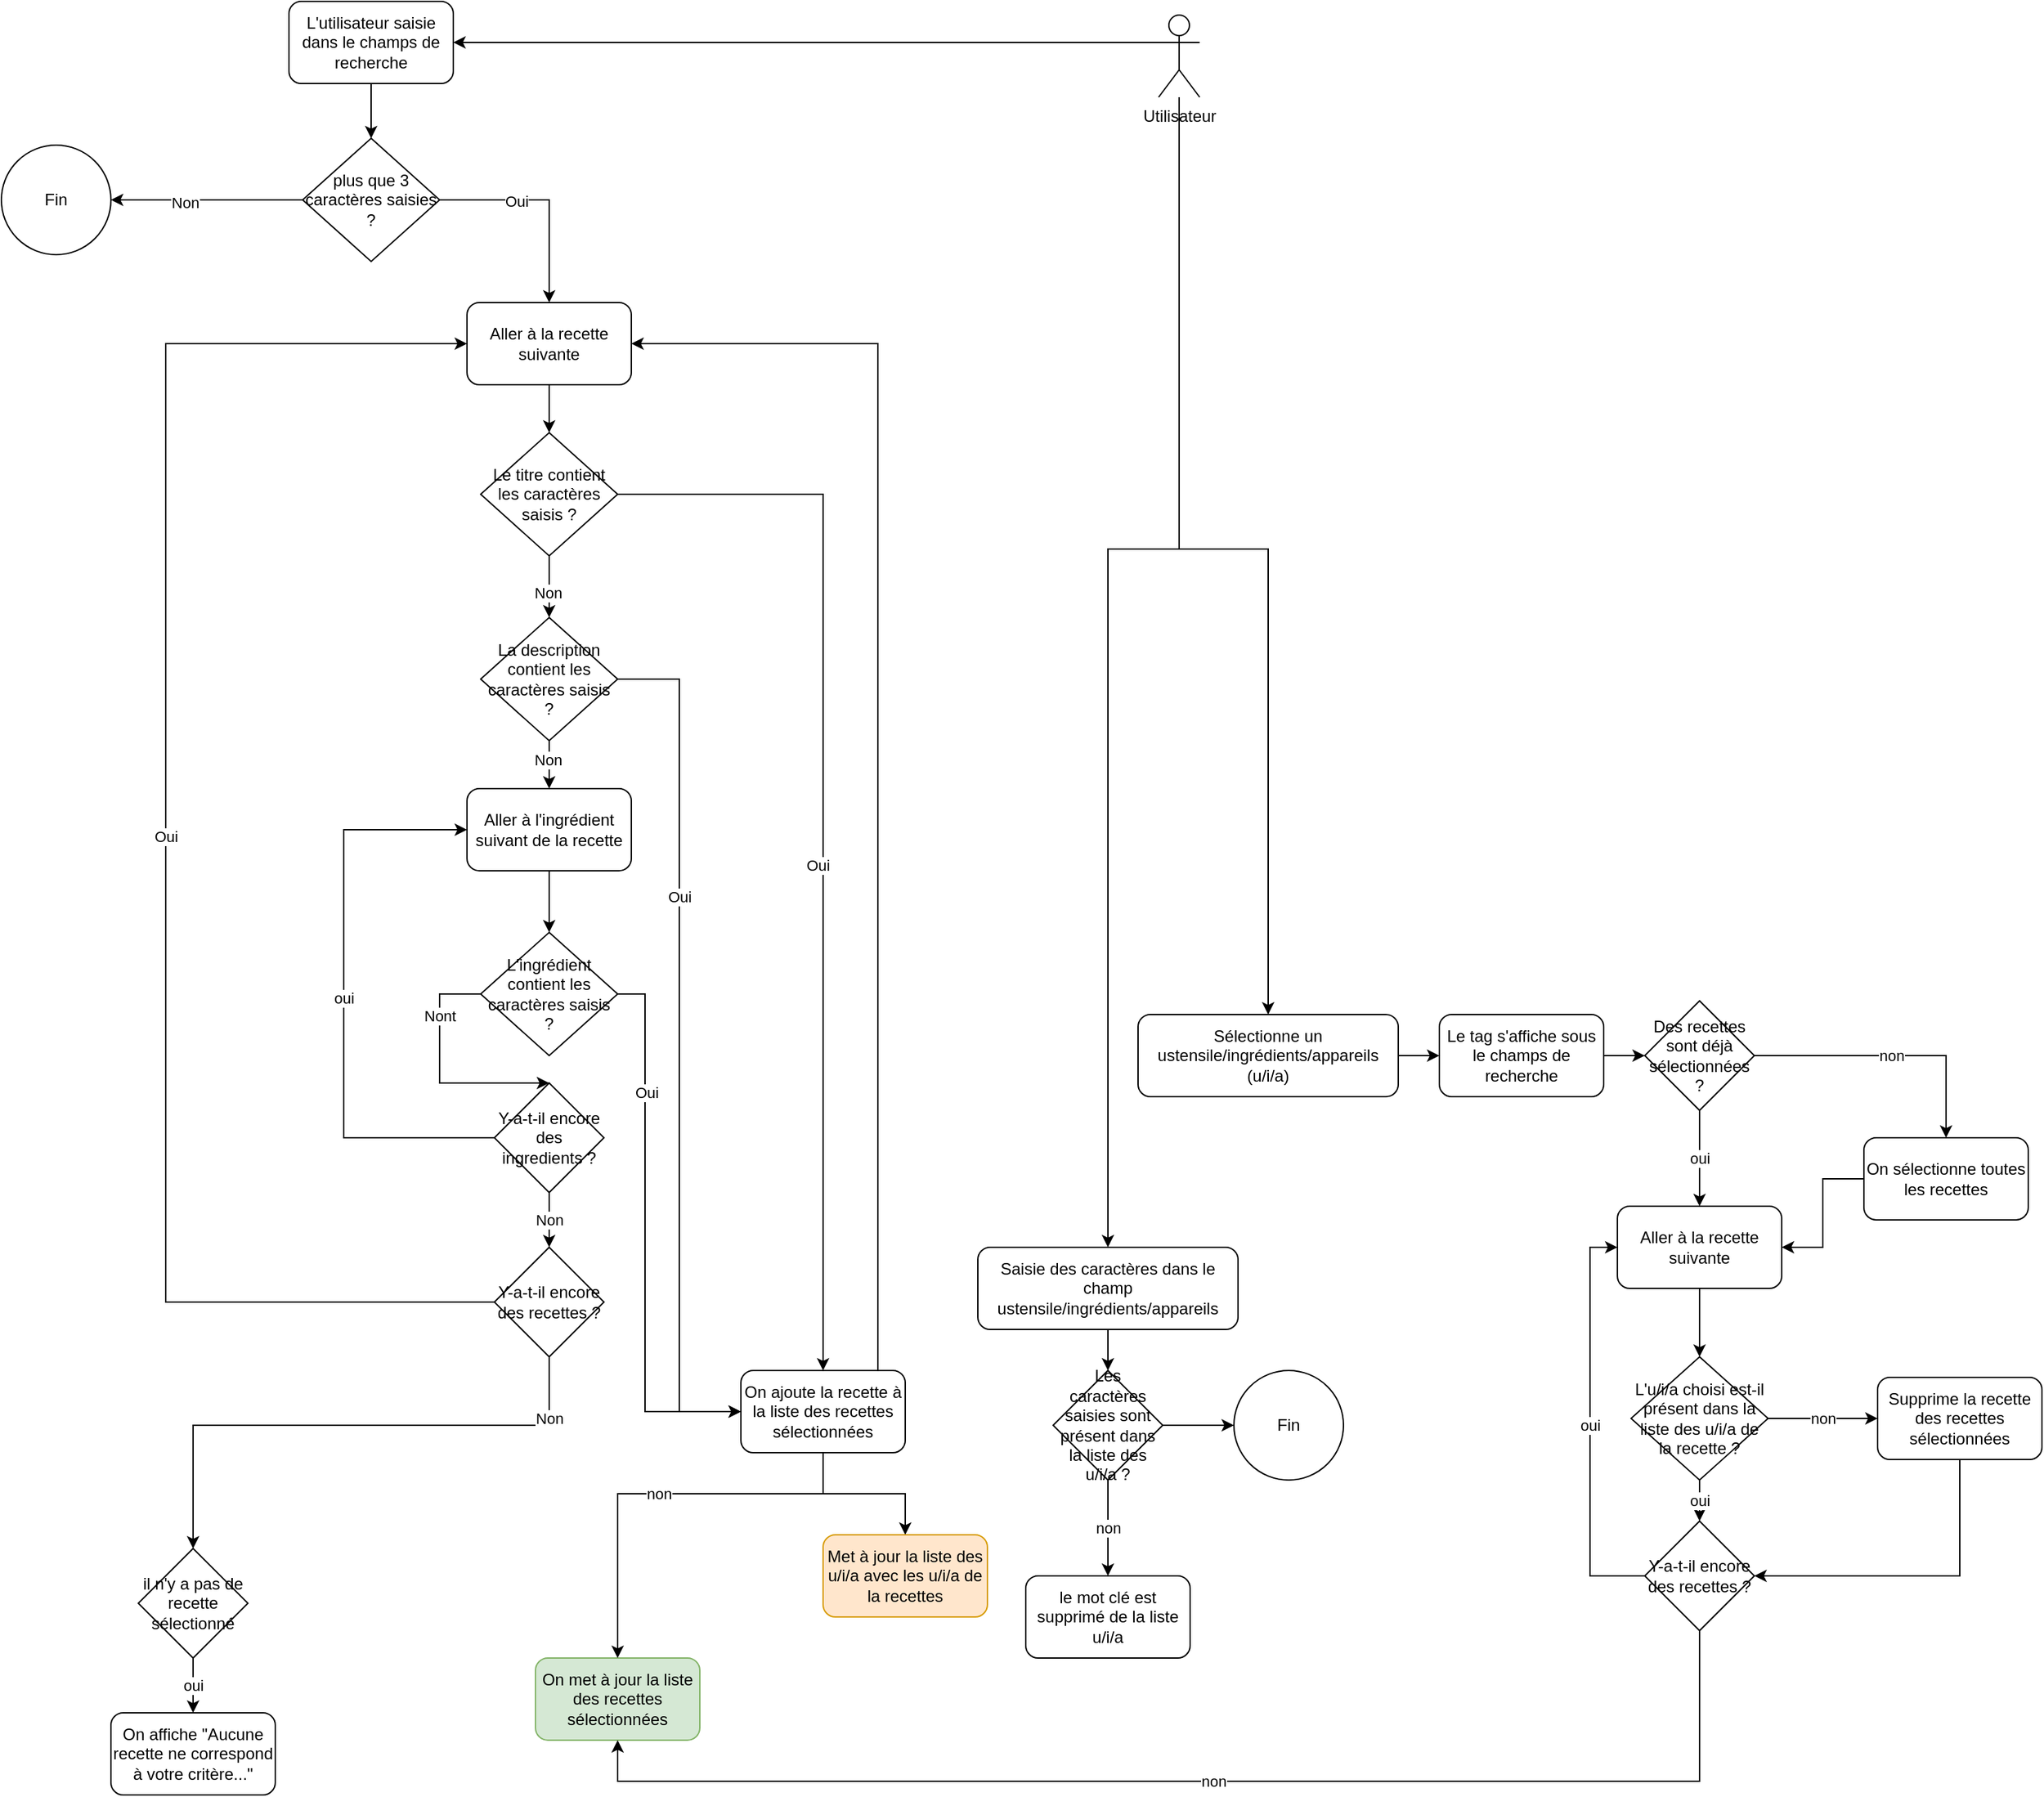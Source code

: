 <mxfile version="21.2.3" type="github">
  <diagram id="C5RBs43oDa-KdzZeNtuy" name="Page-1">
    <mxGraphModel dx="1615" dy="743" grid="1" gridSize="10" guides="1" tooltips="1" connect="1" arrows="1" fold="1" page="1" pageScale="1" pageWidth="827" pageHeight="1169" math="0" shadow="0">
      <root>
        <mxCell id="WIyWlLk6GJQsqaUBKTNV-0" />
        <mxCell id="WIyWlLk6GJQsqaUBKTNV-1" parent="WIyWlLk6GJQsqaUBKTNV-0" />
        <mxCell id="yxe5Q3Sf5L_R0xSFJ02G-0" value="L&#39;utilisateur saisie dans le champs de recherche" style="rounded=1;whiteSpace=wrap;html=1;" parent="WIyWlLk6GJQsqaUBKTNV-1" vertex="1">
          <mxGeometry x="350" y="10" width="120" height="60" as="geometry" />
        </mxCell>
        <mxCell id="yxe5Q3Sf5L_R0xSFJ02G-5" style="edgeStyle=orthogonalEdgeStyle;rounded=0;orthogonalLoop=1;jettySize=auto;html=1;entryX=1;entryY=0.5;entryDx=0;entryDy=0;" parent="WIyWlLk6GJQsqaUBKTNV-1" source="yxe5Q3Sf5L_R0xSFJ02G-1" target="cdySZ4cRYepUSvJREWyh-46" edge="1">
          <mxGeometry relative="1" as="geometry">
            <mxPoint x="170" y="1020" as="targetPoint" />
            <Array as="points">
              <mxPoint x="240" y="155" />
              <mxPoint x="240" y="155" />
            </Array>
          </mxGeometry>
        </mxCell>
        <mxCell id="yxe5Q3Sf5L_R0xSFJ02G-7" value="Non" style="edgeLabel;html=1;align=center;verticalAlign=middle;resizable=0;points=[];" parent="yxe5Q3Sf5L_R0xSFJ02G-5" vertex="1" connectable="0">
          <mxGeometry x="0.227" y="2" relative="1" as="geometry">
            <mxPoint as="offset" />
          </mxGeometry>
        </mxCell>
        <mxCell id="yxe5Q3Sf5L_R0xSFJ02G-6" style="edgeStyle=orthogonalEdgeStyle;rounded=0;orthogonalLoop=1;jettySize=auto;html=1;exitX=1;exitY=0.5;exitDx=0;exitDy=0;entryX=0.5;entryY=0;entryDx=0;entryDy=0;" parent="WIyWlLk6GJQsqaUBKTNV-1" source="yxe5Q3Sf5L_R0xSFJ02G-1" target="yxe5Q3Sf5L_R0xSFJ02G-10" edge="1">
          <mxGeometry relative="1" as="geometry">
            <mxPoint x="540" y="155" as="targetPoint" />
          </mxGeometry>
        </mxCell>
        <mxCell id="yxe5Q3Sf5L_R0xSFJ02G-8" value="Oui" style="edgeLabel;html=1;align=center;verticalAlign=middle;resizable=0;points=[];" parent="yxe5Q3Sf5L_R0xSFJ02G-6" vertex="1" connectable="0">
          <mxGeometry x="-0.28" y="-1" relative="1" as="geometry">
            <mxPoint as="offset" />
          </mxGeometry>
        </mxCell>
        <mxCell id="yxe5Q3Sf5L_R0xSFJ02G-1" value="plus que 3 caractères saisies ?" style="rhombus;whiteSpace=wrap;html=1;" parent="WIyWlLk6GJQsqaUBKTNV-1" vertex="1">
          <mxGeometry x="360" y="110" width="100" height="90" as="geometry" />
        </mxCell>
        <mxCell id="yxe5Q3Sf5L_R0xSFJ02G-2" value="" style="endArrow=classic;html=1;rounded=0;exitX=0.5;exitY=1;exitDx=0;exitDy=0;entryX=0.5;entryY=0;entryDx=0;entryDy=0;" parent="WIyWlLk6GJQsqaUBKTNV-1" source="yxe5Q3Sf5L_R0xSFJ02G-0" target="yxe5Q3Sf5L_R0xSFJ02G-1" edge="1">
          <mxGeometry width="50" height="50" relative="1" as="geometry">
            <mxPoint x="390" y="250" as="sourcePoint" />
            <mxPoint x="440" y="200" as="targetPoint" />
          </mxGeometry>
        </mxCell>
        <mxCell id="yxe5Q3Sf5L_R0xSFJ02G-14" style="edgeStyle=orthogonalEdgeStyle;rounded=0;orthogonalLoop=1;jettySize=auto;html=1;entryX=0.5;entryY=0;entryDx=0;entryDy=0;" parent="WIyWlLk6GJQsqaUBKTNV-1" source="yxe5Q3Sf5L_R0xSFJ02G-9" target="yxe5Q3Sf5L_R0xSFJ02G-13" edge="1">
          <mxGeometry relative="1" as="geometry">
            <Array as="points">
              <mxPoint x="740" y="370" />
            </Array>
          </mxGeometry>
        </mxCell>
        <mxCell id="yxe5Q3Sf5L_R0xSFJ02G-20" value="Oui" style="edgeLabel;html=1;align=center;verticalAlign=middle;resizable=0;points=[];" parent="yxe5Q3Sf5L_R0xSFJ02G-14" vertex="1" connectable="0">
          <mxGeometry x="0.064" y="-4" relative="1" as="geometry">
            <mxPoint as="offset" />
          </mxGeometry>
        </mxCell>
        <mxCell id="yxe5Q3Sf5L_R0xSFJ02G-17" style="edgeStyle=orthogonalEdgeStyle;rounded=0;orthogonalLoop=1;jettySize=auto;html=1;entryX=0.5;entryY=0;entryDx=0;entryDy=0;exitX=0.5;exitY=1;exitDx=0;exitDy=0;" parent="WIyWlLk6GJQsqaUBKTNV-1" source="yxe5Q3Sf5L_R0xSFJ02G-9" target="yxe5Q3Sf5L_R0xSFJ02G-22" edge="1">
          <mxGeometry relative="1" as="geometry" />
        </mxCell>
        <mxCell id="yxe5Q3Sf5L_R0xSFJ02G-18" value="Non" style="edgeLabel;html=1;align=center;verticalAlign=middle;resizable=0;points=[];" parent="yxe5Q3Sf5L_R0xSFJ02G-17" vertex="1" connectable="0">
          <mxGeometry x="0.193" y="-1" relative="1" as="geometry">
            <mxPoint as="offset" />
          </mxGeometry>
        </mxCell>
        <mxCell id="yxe5Q3Sf5L_R0xSFJ02G-9" value="Le titre contient les caractères saisis ?" style="rhombus;whiteSpace=wrap;html=1;" parent="WIyWlLk6GJQsqaUBKTNV-1" vertex="1">
          <mxGeometry x="490" y="325" width="100" height="90" as="geometry" />
        </mxCell>
        <mxCell id="yxe5Q3Sf5L_R0xSFJ02G-12" style="edgeStyle=orthogonalEdgeStyle;rounded=0;orthogonalLoop=1;jettySize=auto;html=1;" parent="WIyWlLk6GJQsqaUBKTNV-1" source="yxe5Q3Sf5L_R0xSFJ02G-10" target="yxe5Q3Sf5L_R0xSFJ02G-9" edge="1">
          <mxGeometry relative="1" as="geometry" />
        </mxCell>
        <mxCell id="yxe5Q3Sf5L_R0xSFJ02G-10" value="Aller à la recette suivante" style="rounded=1;whiteSpace=wrap;html=1;" parent="WIyWlLk6GJQsqaUBKTNV-1" vertex="1">
          <mxGeometry x="480" y="230" width="120" height="60" as="geometry" />
        </mxCell>
        <mxCell id="yxe5Q3Sf5L_R0xSFJ02G-21" style="edgeStyle=orthogonalEdgeStyle;rounded=0;orthogonalLoop=1;jettySize=auto;html=1;entryX=1;entryY=0.5;entryDx=0;entryDy=0;" parent="WIyWlLk6GJQsqaUBKTNV-1" source="yxe5Q3Sf5L_R0xSFJ02G-13" target="yxe5Q3Sf5L_R0xSFJ02G-10" edge="1">
          <mxGeometry relative="1" as="geometry">
            <Array as="points">
              <mxPoint x="780" y="445" />
              <mxPoint x="780" y="260" />
            </Array>
          </mxGeometry>
        </mxCell>
        <mxCell id="cdySZ4cRYepUSvJREWyh-44" style="edgeStyle=orthogonalEdgeStyle;rounded=0;orthogonalLoop=1;jettySize=auto;html=1;entryX=0.5;entryY=0;entryDx=0;entryDy=0;" edge="1" parent="WIyWlLk6GJQsqaUBKTNV-1" source="yxe5Q3Sf5L_R0xSFJ02G-13" target="cdySZ4cRYepUSvJREWyh-45">
          <mxGeometry relative="1" as="geometry">
            <mxPoint x="740" y="1220" as="targetPoint" />
          </mxGeometry>
        </mxCell>
        <mxCell id="yxe5Q3Sf5L_R0xSFJ02G-13" value="On ajoute la recette à la liste des recettes sélectionnées" style="rounded=1;whiteSpace=wrap;html=1;" parent="WIyWlLk6GJQsqaUBKTNV-1" vertex="1">
          <mxGeometry x="680" y="1010" width="120" height="60" as="geometry" />
        </mxCell>
        <mxCell id="yxe5Q3Sf5L_R0xSFJ02G-24" style="edgeStyle=orthogonalEdgeStyle;rounded=0;orthogonalLoop=1;jettySize=auto;html=1;entryX=0;entryY=0.5;entryDx=0;entryDy=0;" parent="WIyWlLk6GJQsqaUBKTNV-1" source="yxe5Q3Sf5L_R0xSFJ02G-22" target="yxe5Q3Sf5L_R0xSFJ02G-13" edge="1">
          <mxGeometry relative="1" as="geometry" />
        </mxCell>
        <mxCell id="yxe5Q3Sf5L_R0xSFJ02G-25" value="Oui" style="edgeLabel;html=1;align=center;verticalAlign=middle;resizable=0;points=[];" parent="yxe5Q3Sf5L_R0xSFJ02G-24" vertex="1" connectable="0">
          <mxGeometry x="-0.347" relative="1" as="geometry">
            <mxPoint as="offset" />
          </mxGeometry>
        </mxCell>
        <mxCell id="yxe5Q3Sf5L_R0xSFJ02G-27" style="edgeStyle=orthogonalEdgeStyle;rounded=0;orthogonalLoop=1;jettySize=auto;html=1;entryX=0.5;entryY=0;entryDx=0;entryDy=0;" parent="WIyWlLk6GJQsqaUBKTNV-1" source="yxe5Q3Sf5L_R0xSFJ02G-22" target="yxe5Q3Sf5L_R0xSFJ02G-26" edge="1">
          <mxGeometry relative="1" as="geometry">
            <Array as="points">
              <mxPoint x="540" y="570" />
              <mxPoint x="540" y="570" />
            </Array>
          </mxGeometry>
        </mxCell>
        <mxCell id="yxe5Q3Sf5L_R0xSFJ02G-28" value="Non" style="edgeLabel;html=1;align=center;verticalAlign=middle;resizable=0;points=[];" parent="yxe5Q3Sf5L_R0xSFJ02G-27" vertex="1" connectable="0">
          <mxGeometry x="-0.22" y="-1" relative="1" as="geometry">
            <mxPoint as="offset" />
          </mxGeometry>
        </mxCell>
        <mxCell id="yxe5Q3Sf5L_R0xSFJ02G-22" value="La description contient les caractères saisis ?" style="rhombus;whiteSpace=wrap;html=1;" parent="WIyWlLk6GJQsqaUBKTNV-1" vertex="1">
          <mxGeometry x="490" y="460" width="100" height="90" as="geometry" />
        </mxCell>
        <mxCell id="yxe5Q3Sf5L_R0xSFJ02G-30" style="edgeStyle=orthogonalEdgeStyle;rounded=0;orthogonalLoop=1;jettySize=auto;html=1;entryX=0.5;entryY=0;entryDx=0;entryDy=0;" parent="WIyWlLk6GJQsqaUBKTNV-1" source="yxe5Q3Sf5L_R0xSFJ02G-26" target="yxe5Q3Sf5L_R0xSFJ02G-29" edge="1">
          <mxGeometry relative="1" as="geometry" />
        </mxCell>
        <mxCell id="yxe5Q3Sf5L_R0xSFJ02G-26" value="Aller à l&#39;ingrédient suivant de la recette" style="rounded=1;whiteSpace=wrap;html=1;" parent="WIyWlLk6GJQsqaUBKTNV-1" vertex="1">
          <mxGeometry x="480" y="585" width="120" height="60" as="geometry" />
        </mxCell>
        <mxCell id="yxe5Q3Sf5L_R0xSFJ02G-31" style="edgeStyle=orthogonalEdgeStyle;rounded=0;orthogonalLoop=1;jettySize=auto;html=1;entryX=0;entryY=0.5;entryDx=0;entryDy=0;" parent="WIyWlLk6GJQsqaUBKTNV-1" source="yxe5Q3Sf5L_R0xSFJ02G-29" target="yxe5Q3Sf5L_R0xSFJ02G-13" edge="1">
          <mxGeometry relative="1" as="geometry">
            <Array as="points">
              <mxPoint x="610" y="735" />
              <mxPoint x="610" y="1040" />
            </Array>
          </mxGeometry>
        </mxCell>
        <mxCell id="yxe5Q3Sf5L_R0xSFJ02G-32" value="Oui" style="edgeLabel;html=1;align=center;verticalAlign=middle;resizable=0;points=[];" parent="yxe5Q3Sf5L_R0xSFJ02G-31" vertex="1" connectable="0">
          <mxGeometry x="-0.534" y="1" relative="1" as="geometry">
            <mxPoint as="offset" />
          </mxGeometry>
        </mxCell>
        <mxCell id="yxe5Q3Sf5L_R0xSFJ02G-33" style="edgeStyle=orthogonalEdgeStyle;rounded=0;orthogonalLoop=1;jettySize=auto;html=1;entryX=0.5;entryY=0;entryDx=0;entryDy=0;" parent="WIyWlLk6GJQsqaUBKTNV-1" source="yxe5Q3Sf5L_R0xSFJ02G-29" target="yxe5Q3Sf5L_R0xSFJ02G-35" edge="1">
          <mxGeometry relative="1" as="geometry">
            <Array as="points">
              <mxPoint x="460" y="735" />
              <mxPoint x="460" y="800" />
            </Array>
          </mxGeometry>
        </mxCell>
        <mxCell id="yxe5Q3Sf5L_R0xSFJ02G-34" value="Nont" style="edgeLabel;html=1;align=center;verticalAlign=middle;resizable=0;points=[];" parent="yxe5Q3Sf5L_R0xSFJ02G-33" vertex="1" connectable="0">
          <mxGeometry x="-0.475" relative="1" as="geometry">
            <mxPoint as="offset" />
          </mxGeometry>
        </mxCell>
        <mxCell id="yxe5Q3Sf5L_R0xSFJ02G-29" value="L&#39;ingrédient contient les caractères saisis ?" style="rhombus;whiteSpace=wrap;html=1;" parent="WIyWlLk6GJQsqaUBKTNV-1" vertex="1">
          <mxGeometry x="490" y="690" width="100" height="90" as="geometry" />
        </mxCell>
        <mxCell id="yxe5Q3Sf5L_R0xSFJ02G-36" value="oui" style="edgeStyle=orthogonalEdgeStyle;rounded=0;orthogonalLoop=1;jettySize=auto;html=1;entryX=0;entryY=0.5;entryDx=0;entryDy=0;" parent="WIyWlLk6GJQsqaUBKTNV-1" source="yxe5Q3Sf5L_R0xSFJ02G-35" target="yxe5Q3Sf5L_R0xSFJ02G-26" edge="1">
          <mxGeometry relative="1" as="geometry">
            <Array as="points">
              <mxPoint x="390" y="840" />
              <mxPoint x="390" y="615" />
            </Array>
          </mxGeometry>
        </mxCell>
        <mxCell id="yxe5Q3Sf5L_R0xSFJ02G-38" value="Non" style="edgeStyle=orthogonalEdgeStyle;rounded=0;orthogonalLoop=1;jettySize=auto;html=1;" parent="WIyWlLk6GJQsqaUBKTNV-1" source="yxe5Q3Sf5L_R0xSFJ02G-35" target="yxe5Q3Sf5L_R0xSFJ02G-37" edge="1">
          <mxGeometry relative="1" as="geometry" />
        </mxCell>
        <mxCell id="yxe5Q3Sf5L_R0xSFJ02G-35" value="Y-a-t-il encore des ingredients ?" style="rhombus;whiteSpace=wrap;html=1;" parent="WIyWlLk6GJQsqaUBKTNV-1" vertex="1">
          <mxGeometry x="500" y="800" width="80" height="80" as="geometry" />
        </mxCell>
        <mxCell id="yxe5Q3Sf5L_R0xSFJ02G-39" value="Oui" style="edgeStyle=orthogonalEdgeStyle;rounded=0;orthogonalLoop=1;jettySize=auto;html=1;entryX=0;entryY=0.5;entryDx=0;entryDy=0;" parent="WIyWlLk6GJQsqaUBKTNV-1" source="yxe5Q3Sf5L_R0xSFJ02G-37" target="yxe5Q3Sf5L_R0xSFJ02G-10" edge="1">
          <mxGeometry relative="1" as="geometry">
            <Array as="points">
              <mxPoint x="260" y="960" />
              <mxPoint x="260" y="260" />
            </Array>
          </mxGeometry>
        </mxCell>
        <mxCell id="yxe5Q3Sf5L_R0xSFJ02G-40" style="edgeStyle=orthogonalEdgeStyle;rounded=0;orthogonalLoop=1;jettySize=auto;html=1;entryX=0.5;entryY=0;entryDx=0;entryDy=0;exitX=0.5;exitY=1;exitDx=0;exitDy=0;" parent="WIyWlLk6GJQsqaUBKTNV-1" source="yxe5Q3Sf5L_R0xSFJ02G-37" target="cdySZ4cRYepUSvJREWyh-56" edge="1">
          <mxGeometry relative="1" as="geometry">
            <Array as="points">
              <mxPoint x="540" y="1050" />
              <mxPoint x="280" y="1050" />
            </Array>
          </mxGeometry>
        </mxCell>
        <mxCell id="yxe5Q3Sf5L_R0xSFJ02G-41" value="Non" style="edgeLabel;html=1;align=center;verticalAlign=middle;resizable=0;points=[];" parent="yxe5Q3Sf5L_R0xSFJ02G-40" vertex="1" connectable="0">
          <mxGeometry x="-0.778" relative="1" as="geometry">
            <mxPoint as="offset" />
          </mxGeometry>
        </mxCell>
        <mxCell id="yxe5Q3Sf5L_R0xSFJ02G-37" value="Y-a-t-il encore des recettes ?" style="rhombus;whiteSpace=wrap;html=1;" parent="WIyWlLk6GJQsqaUBKTNV-1" vertex="1">
          <mxGeometry x="500" y="920" width="80" height="80" as="geometry" />
        </mxCell>
        <mxCell id="cdySZ4cRYepUSvJREWyh-12" style="edgeStyle=orthogonalEdgeStyle;rounded=0;orthogonalLoop=1;jettySize=auto;html=1;entryX=1;entryY=0.5;entryDx=0;entryDy=0;" edge="1" parent="WIyWlLk6GJQsqaUBKTNV-1" source="cdySZ4cRYepUSvJREWyh-11" target="yxe5Q3Sf5L_R0xSFJ02G-0">
          <mxGeometry relative="1" as="geometry">
            <Array as="points">
              <mxPoint x="850" y="40" />
              <mxPoint x="850" y="40" />
            </Array>
          </mxGeometry>
        </mxCell>
        <mxCell id="cdySZ4cRYepUSvJREWyh-37" style="edgeStyle=orthogonalEdgeStyle;rounded=0;orthogonalLoop=1;jettySize=auto;html=1;entryX=0.5;entryY=0;entryDx=0;entryDy=0;" edge="1" parent="WIyWlLk6GJQsqaUBKTNV-1" source="cdySZ4cRYepUSvJREWyh-11" target="cdySZ4cRYepUSvJREWyh-16">
          <mxGeometry relative="1" as="geometry">
            <Array as="points">
              <mxPoint x="1000" y="410" />
              <mxPoint x="1065" y="410" />
            </Array>
          </mxGeometry>
        </mxCell>
        <mxCell id="cdySZ4cRYepUSvJREWyh-39" style="edgeStyle=orthogonalEdgeStyle;rounded=0;orthogonalLoop=1;jettySize=auto;html=1;entryX=0.5;entryY=0;entryDx=0;entryDy=0;" edge="1" parent="WIyWlLk6GJQsqaUBKTNV-1" source="cdySZ4cRYepUSvJREWyh-11" target="cdySZ4cRYepUSvJREWyh-38">
          <mxGeometry relative="1" as="geometry">
            <Array as="points">
              <mxPoint x="1000" y="410" />
              <mxPoint x="948" y="410" />
            </Array>
          </mxGeometry>
        </mxCell>
        <mxCell id="cdySZ4cRYepUSvJREWyh-11" value="Utilisateur" style="shape=umlActor;verticalLabelPosition=bottom;verticalAlign=top;html=1;outlineConnect=0;" vertex="1" parent="WIyWlLk6GJQsqaUBKTNV-1">
          <mxGeometry x="985" y="20" width="30" height="60" as="geometry" />
        </mxCell>
        <mxCell id="cdySZ4cRYepUSvJREWyh-13" value="On met à jour la liste des recettes sélectionnées" style="rounded=1;whiteSpace=wrap;html=1;fillColor=#d5e8d4;strokeColor=#82b366;" vertex="1" parent="WIyWlLk6GJQsqaUBKTNV-1">
          <mxGeometry x="530" y="1220" width="120" height="60" as="geometry" />
        </mxCell>
        <mxCell id="cdySZ4cRYepUSvJREWyh-19" style="edgeStyle=orthogonalEdgeStyle;rounded=0;orthogonalLoop=1;jettySize=auto;html=1;entryX=0;entryY=0.5;entryDx=0;entryDy=0;" edge="1" parent="WIyWlLk6GJQsqaUBKTNV-1" source="cdySZ4cRYepUSvJREWyh-16" target="cdySZ4cRYepUSvJREWyh-53">
          <mxGeometry relative="1" as="geometry" />
        </mxCell>
        <mxCell id="cdySZ4cRYepUSvJREWyh-16" value="Sélectionne un ustensile/ingrédients/appareils (u/i/a)" style="rounded=1;whiteSpace=wrap;html=1;" vertex="1" parent="WIyWlLk6GJQsqaUBKTNV-1">
          <mxGeometry x="970" y="750" width="190" height="60" as="geometry" />
        </mxCell>
        <mxCell id="cdySZ4cRYepUSvJREWyh-21" value="non" style="edgeStyle=orthogonalEdgeStyle;rounded=0;orthogonalLoop=1;jettySize=auto;html=1;entryX=0.5;entryY=0;entryDx=0;entryDy=0;" edge="1" parent="WIyWlLk6GJQsqaUBKTNV-1" source="cdySZ4cRYepUSvJREWyh-18" target="cdySZ4cRYepUSvJREWyh-60">
          <mxGeometry relative="1" as="geometry">
            <mxPoint x="1580" y="790" as="targetPoint" />
          </mxGeometry>
        </mxCell>
        <mxCell id="cdySZ4cRYepUSvJREWyh-23" value="oui" style="edgeStyle=orthogonalEdgeStyle;rounded=0;orthogonalLoop=1;jettySize=auto;html=1;entryX=0.5;entryY=0;entryDx=0;entryDy=0;" edge="1" parent="WIyWlLk6GJQsqaUBKTNV-1" source="cdySZ4cRYepUSvJREWyh-18" target="cdySZ4cRYepUSvJREWyh-22">
          <mxGeometry relative="1" as="geometry" />
        </mxCell>
        <mxCell id="cdySZ4cRYepUSvJREWyh-18" value="Des recettes sont déjà sélectionnées ?" style="rhombus;whiteSpace=wrap;html=1;" vertex="1" parent="WIyWlLk6GJQsqaUBKTNV-1">
          <mxGeometry x="1340" y="740" width="80" height="80" as="geometry" />
        </mxCell>
        <mxCell id="cdySZ4cRYepUSvJREWyh-25" style="edgeStyle=orthogonalEdgeStyle;rounded=0;orthogonalLoop=1;jettySize=auto;html=1;entryX=0.5;entryY=0;entryDx=0;entryDy=0;" edge="1" parent="WIyWlLk6GJQsqaUBKTNV-1" source="cdySZ4cRYepUSvJREWyh-22" target="cdySZ4cRYepUSvJREWyh-24">
          <mxGeometry relative="1" as="geometry" />
        </mxCell>
        <mxCell id="cdySZ4cRYepUSvJREWyh-22" value="Aller à la recette suivante" style="rounded=1;whiteSpace=wrap;html=1;" vertex="1" parent="WIyWlLk6GJQsqaUBKTNV-1">
          <mxGeometry x="1320" y="890" width="120" height="60" as="geometry" />
        </mxCell>
        <mxCell id="cdySZ4cRYepUSvJREWyh-28" value="oui" style="edgeStyle=orthogonalEdgeStyle;rounded=0;orthogonalLoop=1;jettySize=auto;html=1;entryX=0;entryY=0.5;entryDx=0;entryDy=0;exitX=0;exitY=0.5;exitDx=0;exitDy=0;" edge="1" parent="WIyWlLk6GJQsqaUBKTNV-1" source="cdySZ4cRYepUSvJREWyh-31" target="cdySZ4cRYepUSvJREWyh-22">
          <mxGeometry relative="1" as="geometry">
            <mxPoint x="1202" y="1043.76" as="targetPoint" />
            <Array as="points">
              <mxPoint x="1300" y="1160" />
              <mxPoint x="1300" y="920" />
            </Array>
          </mxGeometry>
        </mxCell>
        <mxCell id="cdySZ4cRYepUSvJREWyh-29" value="non" style="edgeStyle=orthogonalEdgeStyle;rounded=0;orthogonalLoop=1;jettySize=auto;html=1;entryX=0;entryY=0.5;entryDx=0;entryDy=0;" edge="1" parent="WIyWlLk6GJQsqaUBKTNV-1" source="cdySZ4cRYepUSvJREWyh-24" target="cdySZ4cRYepUSvJREWyh-26">
          <mxGeometry relative="1" as="geometry" />
        </mxCell>
        <mxCell id="cdySZ4cRYepUSvJREWyh-33" value="oui" style="edgeStyle=orthogonalEdgeStyle;rounded=0;orthogonalLoop=1;jettySize=auto;html=1;entryX=0.5;entryY=0;entryDx=0;entryDy=0;" edge="1" parent="WIyWlLk6GJQsqaUBKTNV-1" source="cdySZ4cRYepUSvJREWyh-24" target="cdySZ4cRYepUSvJREWyh-31">
          <mxGeometry relative="1" as="geometry" />
        </mxCell>
        <mxCell id="cdySZ4cRYepUSvJREWyh-24" value="L&#39;u/i/a choisi est-il présent dans la liste des u/i/a de la recette ?" style="rhombus;whiteSpace=wrap;html=1;" vertex="1" parent="WIyWlLk6GJQsqaUBKTNV-1">
          <mxGeometry x="1330" y="1000" width="100" height="90" as="geometry" />
        </mxCell>
        <mxCell id="cdySZ4cRYepUSvJREWyh-34" style="edgeStyle=orthogonalEdgeStyle;rounded=0;orthogonalLoop=1;jettySize=auto;html=1;entryX=1;entryY=0.5;entryDx=0;entryDy=0;" edge="1" parent="WIyWlLk6GJQsqaUBKTNV-1" source="cdySZ4cRYepUSvJREWyh-26" target="cdySZ4cRYepUSvJREWyh-31">
          <mxGeometry relative="1" as="geometry">
            <Array as="points">
              <mxPoint x="1570" y="1160" />
            </Array>
          </mxGeometry>
        </mxCell>
        <mxCell id="cdySZ4cRYepUSvJREWyh-26" value="Supprime la recette des recettes sélectionnées" style="rounded=1;whiteSpace=wrap;html=1;" vertex="1" parent="WIyWlLk6GJQsqaUBKTNV-1">
          <mxGeometry x="1510" y="1015" width="120" height="60" as="geometry" />
        </mxCell>
        <mxCell id="cdySZ4cRYepUSvJREWyh-36" value="non" style="edgeStyle=orthogonalEdgeStyle;rounded=0;orthogonalLoop=1;jettySize=auto;html=1;entryX=0.5;entryY=1;entryDx=0;entryDy=0;exitX=0.5;exitY=1;exitDx=0;exitDy=0;" edge="1" parent="WIyWlLk6GJQsqaUBKTNV-1" source="cdySZ4cRYepUSvJREWyh-31" target="cdySZ4cRYepUSvJREWyh-13">
          <mxGeometry relative="1" as="geometry">
            <mxPoint x="1420" y="1270" as="sourcePoint" />
            <Array as="points">
              <mxPoint x="1380" y="1310" />
              <mxPoint x="590" y="1310" />
            </Array>
          </mxGeometry>
        </mxCell>
        <mxCell id="cdySZ4cRYepUSvJREWyh-31" value="Y-a-t-il encore des recettes ?" style="rhombus;whiteSpace=wrap;html=1;" vertex="1" parent="WIyWlLk6GJQsqaUBKTNV-1">
          <mxGeometry x="1340" y="1120" width="80" height="80" as="geometry" />
        </mxCell>
        <mxCell id="cdySZ4cRYepUSvJREWyh-47" style="edgeStyle=orthogonalEdgeStyle;rounded=0;orthogonalLoop=1;jettySize=auto;html=1;entryX=0.5;entryY=0;entryDx=0;entryDy=0;" edge="1" parent="WIyWlLk6GJQsqaUBKTNV-1" source="cdySZ4cRYepUSvJREWyh-38" target="cdySZ4cRYepUSvJREWyh-41">
          <mxGeometry relative="1" as="geometry" />
        </mxCell>
        <mxCell id="cdySZ4cRYepUSvJREWyh-38" value="Saisie des caractères dans le champ ustensile/ingrédients/appareils" style="rounded=1;whiteSpace=wrap;html=1;" vertex="1" parent="WIyWlLk6GJQsqaUBKTNV-1">
          <mxGeometry x="853" y="920" width="190" height="60" as="geometry" />
        </mxCell>
        <mxCell id="cdySZ4cRYepUSvJREWyh-49" value="non" style="edgeStyle=orthogonalEdgeStyle;rounded=0;orthogonalLoop=1;jettySize=auto;html=1;entryX=0.5;entryY=0;entryDx=0;entryDy=0;" edge="1" parent="WIyWlLk6GJQsqaUBKTNV-1" source="cdySZ4cRYepUSvJREWyh-41" target="cdySZ4cRYepUSvJREWyh-48">
          <mxGeometry relative="1" as="geometry" />
        </mxCell>
        <mxCell id="cdySZ4cRYepUSvJREWyh-52" style="edgeStyle=orthogonalEdgeStyle;rounded=0;orthogonalLoop=1;jettySize=auto;html=1;" edge="1" parent="WIyWlLk6GJQsqaUBKTNV-1" source="cdySZ4cRYepUSvJREWyh-41" target="cdySZ4cRYepUSvJREWyh-51">
          <mxGeometry relative="1" as="geometry" />
        </mxCell>
        <mxCell id="cdySZ4cRYepUSvJREWyh-41" value="Les caractères saisies sont présent dans la liste des u/i/a ?" style="rhombus;whiteSpace=wrap;html=1;" vertex="1" parent="WIyWlLk6GJQsqaUBKTNV-1">
          <mxGeometry x="908" y="1010" width="80" height="80" as="geometry" />
        </mxCell>
        <mxCell id="cdySZ4cRYepUSvJREWyh-45" value="Met à jour la liste des u/i/a avec les u/i/a de la recettes" style="rounded=1;whiteSpace=wrap;html=1;fillColor=#ffe6cc;strokeColor=#d79b00;" vertex="1" parent="WIyWlLk6GJQsqaUBKTNV-1">
          <mxGeometry x="740" y="1130" width="120" height="60" as="geometry" />
        </mxCell>
        <mxCell id="cdySZ4cRYepUSvJREWyh-46" value="Fin" style="ellipse;whiteSpace=wrap;html=1;aspect=fixed;" vertex="1" parent="WIyWlLk6GJQsqaUBKTNV-1">
          <mxGeometry x="140" y="115" width="80" height="80" as="geometry" />
        </mxCell>
        <mxCell id="cdySZ4cRYepUSvJREWyh-48" value="le mot clé est supprimé de la liste u/i/a" style="rounded=1;whiteSpace=wrap;html=1;" vertex="1" parent="WIyWlLk6GJQsqaUBKTNV-1">
          <mxGeometry x="888" y="1160" width="120" height="60" as="geometry" />
        </mxCell>
        <mxCell id="cdySZ4cRYepUSvJREWyh-51" value="Fin" style="ellipse;whiteSpace=wrap;html=1;aspect=fixed;" vertex="1" parent="WIyWlLk6GJQsqaUBKTNV-1">
          <mxGeometry x="1040" y="1010" width="80" height="80" as="geometry" />
        </mxCell>
        <mxCell id="cdySZ4cRYepUSvJREWyh-55" style="edgeStyle=orthogonalEdgeStyle;rounded=0;orthogonalLoop=1;jettySize=auto;html=1;" edge="1" parent="WIyWlLk6GJQsqaUBKTNV-1" source="cdySZ4cRYepUSvJREWyh-53" target="cdySZ4cRYepUSvJREWyh-18">
          <mxGeometry relative="1" as="geometry" />
        </mxCell>
        <mxCell id="cdySZ4cRYepUSvJREWyh-53" value="Le tag s&#39;affiche sous le champs de recherche" style="rounded=1;whiteSpace=wrap;html=1;" vertex="1" parent="WIyWlLk6GJQsqaUBKTNV-1">
          <mxGeometry x="1190" y="750" width="120" height="60" as="geometry" />
        </mxCell>
        <mxCell id="cdySZ4cRYepUSvJREWyh-57" value="non" style="edgeStyle=orthogonalEdgeStyle;rounded=0;orthogonalLoop=1;jettySize=auto;html=1;exitX=0.5;exitY=1;exitDx=0;exitDy=0;" edge="1" parent="WIyWlLk6GJQsqaUBKTNV-1" source="yxe5Q3Sf5L_R0xSFJ02G-13" target="cdySZ4cRYepUSvJREWyh-13">
          <mxGeometry relative="1" as="geometry">
            <Array as="points">
              <mxPoint x="740" y="1100" />
              <mxPoint x="590" y="1100" />
            </Array>
          </mxGeometry>
        </mxCell>
        <mxCell id="cdySZ4cRYepUSvJREWyh-59" value="oui" style="edgeStyle=orthogonalEdgeStyle;rounded=0;orthogonalLoop=1;jettySize=auto;html=1;entryX=0.5;entryY=0;entryDx=0;entryDy=0;" edge="1" parent="WIyWlLk6GJQsqaUBKTNV-1" source="cdySZ4cRYepUSvJREWyh-56" target="cdySZ4cRYepUSvJREWyh-58">
          <mxGeometry relative="1" as="geometry" />
        </mxCell>
        <mxCell id="cdySZ4cRYepUSvJREWyh-56" value="il n&#39;y a pas de recette sélectionné" style="rhombus;whiteSpace=wrap;html=1;" vertex="1" parent="WIyWlLk6GJQsqaUBKTNV-1">
          <mxGeometry x="240" y="1140" width="80" height="80" as="geometry" />
        </mxCell>
        <mxCell id="cdySZ4cRYepUSvJREWyh-58" value="On affiche &quot;Aucune recette ne correspond à votre critère...&quot;" style="rounded=1;whiteSpace=wrap;html=1;" vertex="1" parent="WIyWlLk6GJQsqaUBKTNV-1">
          <mxGeometry x="220" y="1260" width="120" height="60" as="geometry" />
        </mxCell>
        <mxCell id="cdySZ4cRYepUSvJREWyh-61" style="edgeStyle=orthogonalEdgeStyle;rounded=0;orthogonalLoop=1;jettySize=auto;html=1;" edge="1" parent="WIyWlLk6GJQsqaUBKTNV-1" source="cdySZ4cRYepUSvJREWyh-60" target="cdySZ4cRYepUSvJREWyh-22">
          <mxGeometry relative="1" as="geometry" />
        </mxCell>
        <mxCell id="cdySZ4cRYepUSvJREWyh-60" value="On sélectionne toutes les recettes" style="rounded=1;whiteSpace=wrap;html=1;" vertex="1" parent="WIyWlLk6GJQsqaUBKTNV-1">
          <mxGeometry x="1500" y="840" width="120" height="60" as="geometry" />
        </mxCell>
      </root>
    </mxGraphModel>
  </diagram>
</mxfile>
